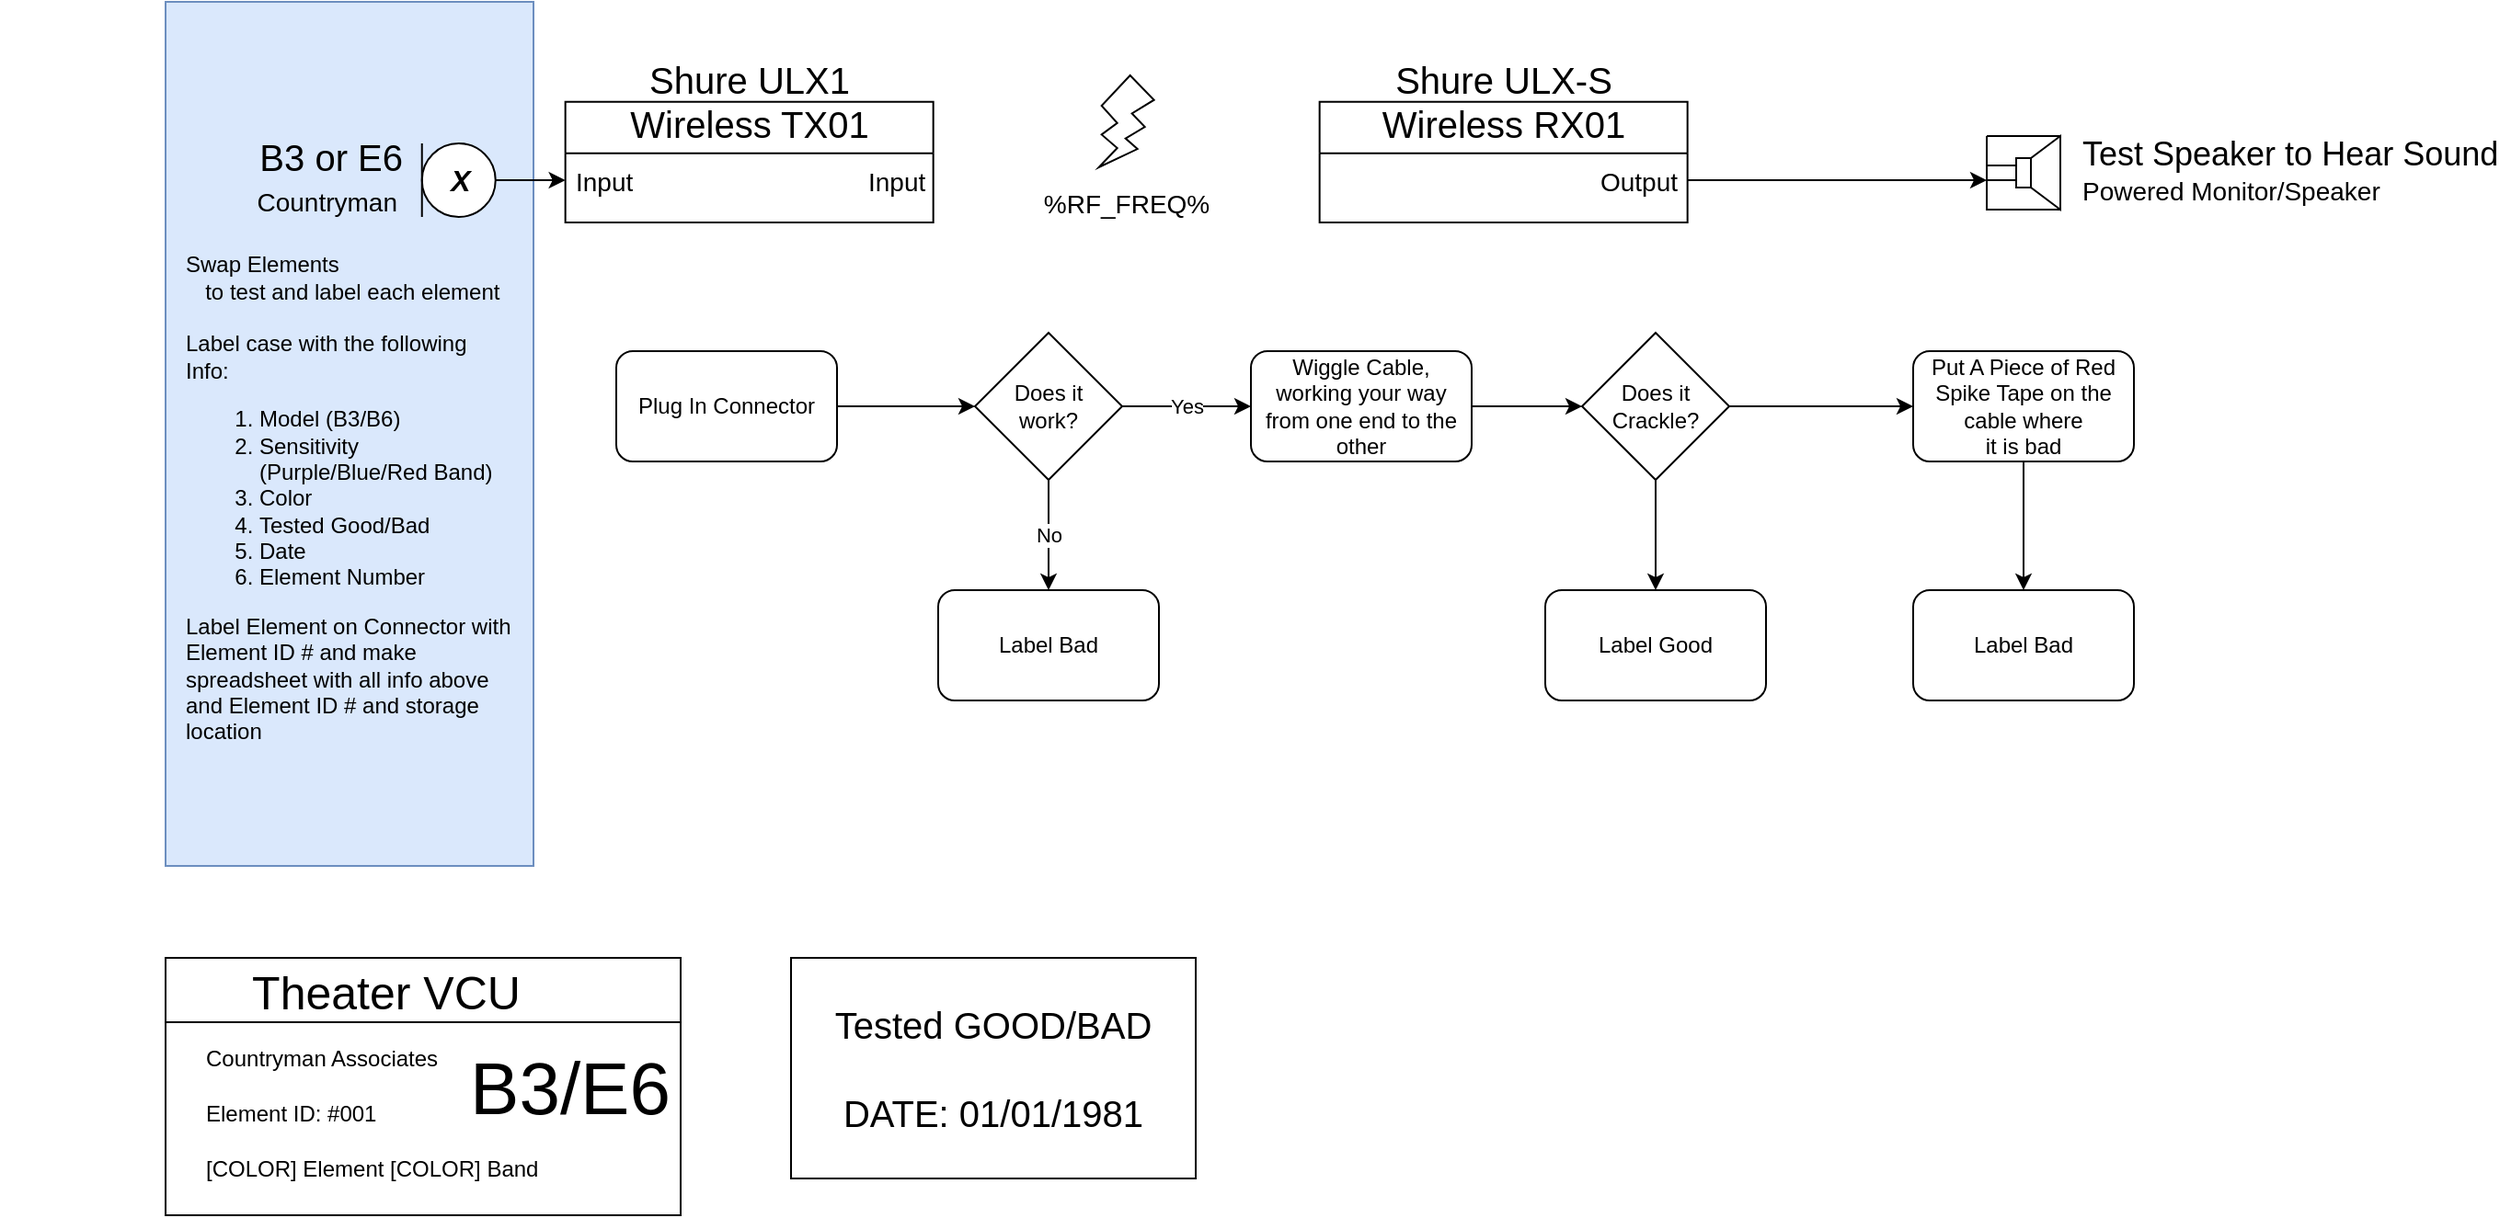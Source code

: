 <mxfile version="20.3.7" type="github"><diagram id="FBTlA72vC8UY698nI0QQ" name="Page-1"><mxGraphModel dx="1868" dy="599" grid="1" gridSize="10" guides="1" tooltips="1" connect="1" arrows="1" fold="1" page="1" pageScale="1" pageWidth="850" pageHeight="1100" math="0" shadow="0"><root><mxCell id="0"/><mxCell id="1" parent="0"/><mxCell id="Rquj8ajDDeOmUkiDkYnA-19" value="" style="rounded=0;whiteSpace=wrap;html=1;fillColor=#dae8fc;strokeColor=#6c8ebf;" vertex="1" parent="1"><mxGeometry x="60" y="200" width="200" height="470" as="geometry"/></mxCell><object label="" placeholders="1" MIC_PURPOSE="B3 or E6" MIC_MODEL="Countryman" TX_MODEL="Shure ULX1" TX_ID="Wireless TX01" RF_FREQ="" RX_ID="Wireless RX01" RX_MODEL="Shure ULX-S" MIC_ID="X" id="Rquj8ajDDeOmUkiDkYnA-1"><mxCell style="group" vertex="1" connectable="0" parent="1"><mxGeometry x="-30.0" y="240" width="917.33" height="80" as="geometry"/></mxCell></object><mxCell id="Rquj8ajDDeOmUkiDkYnA-2" value="" style="verticalLabelPosition=bottom;verticalAlign=top;html=1;shape=mxgraph.basic.flash;rounded=0;shadow=0;glass=0;comic=0;startSize=28;strokeColor=#000000;fillColor=none;gradientColor=none;fontSize=14;align=left;" vertex="1" parent="Rquj8ajDDeOmUkiDkYnA-1"><mxGeometry x="597.33" width="30" height="50" as="geometry"/></mxCell><object label="%TX_MODEL%&lt;br&gt;%TX_ID%" placeholders="1" id="Rquj8ajDDeOmUkiDkYnA-3"><mxCell style="swimlane;fontSize=20;align=center;startSize=28;fontStyle=0;verticalAlign=bottom;spacingBottom=0;spacing=3;html=1;" vertex="1" parent="Rquj8ajDDeOmUkiDkYnA-1"><mxGeometry x="307.33" y="14.34" width="200" height="65.66" as="geometry"/></mxCell></object><mxCell id="Rquj8ajDDeOmUkiDkYnA-4" value="Input" style="text;strokeColor=none;fillColor=none;spacingLeft=4;spacingRight=4;overflow=hidden;rotatable=0;points=[[0,0.5],[1,0.5]];portConstraint=west;fontSize=14;align=left;rounded=0;shadow=0;glass=0;comic=0;startSize=28;html=1;" vertex="1" parent="Rquj8ajDDeOmUkiDkYnA-3"><mxGeometry y="28.88" width="78.74" height="27.559" as="geometry"/></mxCell><mxCell id="Rquj8ajDDeOmUkiDkYnA-5" value="Input" style="text;strokeColor=none;fillColor=none;spacingLeft=4;spacingRight=4;overflow=hidden;rotatable=0;points=[[0,0.5],[1,0.5]];portConstraint=west;fontSize=14;align=left;rounded=0;shadow=0;glass=0;comic=0;startSize=28;html=1;" vertex="1" parent="Rquj8ajDDeOmUkiDkYnA-3"><mxGeometry x="158.74" y="28.88" width="78.74" height="27.559" as="geometry"/></mxCell><mxCell id="Rquj8ajDDeOmUkiDkYnA-6" style="edgeStyle=orthogonalEdgeStyle;rounded=0;orthogonalLoop=1;jettySize=auto;html=1;entryX=0;entryY=0.5;entryDx=0;entryDy=0;startSize=28;fontSize=14;" edge="1" parent="Rquj8ajDDeOmUkiDkYnA-1" source="Rquj8ajDDeOmUkiDkYnA-11" target="Rquj8ajDDeOmUkiDkYnA-4"><mxGeometry relative="1" as="geometry"/></mxCell><object label="%RX_MODEL%&lt;br&gt;%RX_ID%" placeholders="1" id="Rquj8ajDDeOmUkiDkYnA-7"><mxCell style="swimlane;fontSize=20;align=center;startSize=28;fontStyle=0;verticalAlign=bottom;spacingBottom=0;spacing=3;html=1;" vertex="1" parent="Rquj8ajDDeOmUkiDkYnA-1"><mxGeometry x="717.33" y="14.34" width="200" height="65.66" as="geometry"/></mxCell></object><mxCell id="Rquj8ajDDeOmUkiDkYnA-8" value="Output&#xA;" style="text;strokeColor=none;fillColor=none;spacingLeft=4;spacingRight=4;overflow=hidden;rotatable=0;points=[[0,0.5],[1,0.5]];portConstraint=east;fontSize=14;align=right;rounded=0;shadow=0;glass=0;comic=0;startSize=28;html=1;" vertex="1" parent="Rquj8ajDDeOmUkiDkYnA-7"><mxGeometry x="121.26" y="28.88" width="78.74" height="27.559" as="geometry"/></mxCell><mxCell id="Rquj8ajDDeOmUkiDkYnA-9" value="%RF_FREQ%" style="text;html=1;align=center;verticalAlign=middle;resizable=0;points=[];autosize=1;fontSize=14;" vertex="1" parent="Rquj8ajDDeOmUkiDkYnA-1"><mxGeometry x="557.33" y="60" width="110" height="20" as="geometry"/></mxCell><mxCell id="Rquj8ajDDeOmUkiDkYnA-10" value="" style="verticalLabelPosition=bottom;shadow=0;dashed=0;align=center;fillColor=#ffffff;html=1;verticalAlign=top;strokeWidth=1;shape=mxgraph.electrical.radio.microphone_1;portConstraint=east;" vertex="1" parent="Rquj8ajDDeOmUkiDkYnA-1"><mxGeometry x="229.37" y="37" width="40" height="40" as="geometry"/></mxCell><object label="%MIC_ID%" placeholders="1" id="Rquj8ajDDeOmUkiDkYnA-11"><mxCell style="text;html=1;align=center;verticalAlign=middle;resizable=0;points=[];autosize=1;fontSize=16;fontStyle=3" vertex="1" parent="Rquj8ajDDeOmUkiDkYnA-1"><mxGeometry x="230.001" y="47" width="39.37" height="20" as="geometry"/></mxCell></object><object label="%MIC_MODEL%" placeholders="1" id="Rquj8ajDDeOmUkiDkYnA-12"><mxCell style="text;html=1;align=right;verticalAlign=middle;resizable=0;points=[];autosize=1;fontSize=14;" vertex="1" parent="Rquj8ajDDeOmUkiDkYnA-1"><mxGeometry x="19.685" y="58.685" width="196.85" height="20" as="geometry"/></mxCell></object><object label="&lt;font style=&quot;font-size: 20px&quot;&gt;%MIC_PURPOSE%&lt;/font&gt;" placeholders="1" id="Rquj8ajDDeOmUkiDkYnA-13"><mxCell style="text;html=1;align=right;verticalAlign=middle;resizable=0;points=[];autosize=1;fontSize=18;" vertex="1" parent="Rquj8ajDDeOmUkiDkYnA-1"><mxGeometry y="30" width="220" height="30" as="geometry"/></mxCell></object><object label="" placeholders="1" SPK_PURPOSE="Test Speaker to Hear Sound" SPK_MODEL="Powered Monitor/Speaker" id="Rquj8ajDDeOmUkiDkYnA-14"><mxCell style="group" vertex="1" connectable="0" parent="1"><mxGeometry x="1050" y="273" width="230" height="40" as="geometry"/></mxCell></object><mxCell id="Rquj8ajDDeOmUkiDkYnA-15" value="" style="pointerEvents=1;verticalLabelPosition=bottom;shadow=0;dashed=0;align=center;fillColor=#ffffff;html=1;verticalAlign=top;strokeWidth=1;shape=stencil(tVbLUsMgFP0atk4KpnsHdeXeNU2oYUIgA7S1fy8FtINaaAuZyea+zj1cyAGAsB7ITAFsiJ5pZwB6BhDuiWJkw60b2sjgnW3jTUEm6j1vctfbKjJS5UPaKDnSA+tNqGFioIoZHz14H2xPJnoBzZN1nj+EOymE5cCk0P/E/+TaboQJE1F6X/les207UWOJOXeg/hlZx2A9PDr79e6e8I6e60xPhG00PRCEN6QbP5TciT7LfSanPUkmxQWT3NMzfb9pP/zDWciNLEbkTFxGLAdcxYDBLEJsFkZEFRDbcsSOS01vLYrPx691VdjNCogpijUOXAXE6qMvX1b1H7O+djTLAt6C53Q6Ka4uI6nUCG+lolcK+ZZx7u/Za66sQtlfQFML9Co/6++8/IAc1oWxu5h/Fzn3Fw==);rounded=0;glass=0;comic=0;startSize=28;fontSize=8;" vertex="1" parent="Rquj8ajDDeOmUkiDkYnA-14"><mxGeometry width="40" height="40" as="geometry"/></mxCell><object label="&lt;span style=&quot;font-size: 18px&quot;&gt;%SPK_PURPOSE%&lt;/span&gt;" placeholders="1" id="Rquj8ajDDeOmUkiDkYnA-16"><mxCell style="text;html=1;align=left;verticalAlign=middle;resizable=0;points=[];autosize=1;fontSize=8;" vertex="1" parent="Rquj8ajDDeOmUkiDkYnA-14"><mxGeometry x="50" y="3.553e-15" width="180" height="20" as="geometry"/></mxCell></object><object label="%SPK_MODEL%" placeholders="1" id="Rquj8ajDDeOmUkiDkYnA-17"><mxCell style="text;html=1;align=left;verticalAlign=middle;resizable=0;points=[];autosize=1;fontSize=14;" vertex="1" parent="Rquj8ajDDeOmUkiDkYnA-14"><mxGeometry x="50" y="19.99" width="130" height="20" as="geometry"/></mxCell></object><mxCell id="Rquj8ajDDeOmUkiDkYnA-18" style="edgeStyle=orthogonalEdgeStyle;rounded=0;orthogonalLoop=1;jettySize=auto;html=1;exitX=1;exitY=0.5;exitDx=0;exitDy=0;entryX=0;entryY=0.6;entryDx=0;entryDy=0;entryPerimeter=0;" edge="1" parent="1" source="Rquj8ajDDeOmUkiDkYnA-8" target="Rquj8ajDDeOmUkiDkYnA-15"><mxGeometry relative="1" as="geometry"/></mxCell><mxCell id="Rquj8ajDDeOmUkiDkYnA-20" value="&lt;div align=&quot;left&quot;&gt;Swap Elements&lt;br&gt;&lt;/div&gt;&lt;div&gt;&amp;nbsp;to test and label each element&lt;/div&gt;&lt;div&gt;&lt;br&gt;&lt;/div&gt;&lt;div align=&quot;left&quot;&gt;Label case with the following Info:&lt;/div&gt;&lt;div align=&quot;left&quot;&gt;&lt;ol&gt;&lt;li&gt;Model (B3/B6)&lt;/li&gt;&lt;li&gt;Sensitivity (Purple/Blue/Red Band)&lt;/li&gt;&lt;li&gt;Color&lt;/li&gt;&lt;li&gt;Tested Good/Bad&lt;/li&gt;&lt;li&gt;Date&lt;/li&gt;&lt;li&gt;Element Number&lt;/li&gt;&lt;/ol&gt;&lt;div&gt;Label Element on Connector with&lt;/div&gt;&lt;div&gt;Element ID # and make spreadsheet with all info above and Element ID # and storage location&lt;br&gt;&lt;/div&gt;&lt;/div&gt;" style="text;html=1;strokeColor=none;fillColor=none;align=center;verticalAlign=middle;whiteSpace=wrap;rounded=0;" vertex="1" parent="1"><mxGeometry x="70" y="330" width="180" height="280" as="geometry"/></mxCell><mxCell id="Rquj8ajDDeOmUkiDkYnA-23" style="edgeStyle=orthogonalEdgeStyle;rounded=0;orthogonalLoop=1;jettySize=auto;html=1;" edge="1" parent="1" source="Rquj8ajDDeOmUkiDkYnA-21" target="Rquj8ajDDeOmUkiDkYnA-22"><mxGeometry relative="1" as="geometry"/></mxCell><mxCell id="Rquj8ajDDeOmUkiDkYnA-21" value="Plug In Connector" style="rounded=1;whiteSpace=wrap;html=1;" vertex="1" parent="1"><mxGeometry x="305" y="390" width="120" height="60" as="geometry"/></mxCell><mxCell id="Rquj8ajDDeOmUkiDkYnA-27" value="Yes" style="edgeStyle=orthogonalEdgeStyle;rounded=0;orthogonalLoop=1;jettySize=auto;html=1;entryX=0;entryY=0.5;entryDx=0;entryDy=0;" edge="1" parent="1" source="Rquj8ajDDeOmUkiDkYnA-22" target="Rquj8ajDDeOmUkiDkYnA-25"><mxGeometry relative="1" as="geometry"/></mxCell><mxCell id="Rquj8ajDDeOmUkiDkYnA-28" value="No" style="edgeStyle=orthogonalEdgeStyle;rounded=0;orthogonalLoop=1;jettySize=auto;html=1;entryX=0.5;entryY=0;entryDx=0;entryDy=0;" edge="1" parent="1" source="Rquj8ajDDeOmUkiDkYnA-22" target="Rquj8ajDDeOmUkiDkYnA-24"><mxGeometry relative="1" as="geometry"/></mxCell><mxCell id="Rquj8ajDDeOmUkiDkYnA-22" value="&lt;div&gt;Does it&lt;/div&gt;&lt;div&gt;work?&lt;/div&gt;" style="rhombus;whiteSpace=wrap;html=1;" vertex="1" parent="1"><mxGeometry x="500" y="380" width="80" height="80" as="geometry"/></mxCell><mxCell id="Rquj8ajDDeOmUkiDkYnA-24" value="Label Bad" style="rounded=1;whiteSpace=wrap;html=1;" vertex="1" parent="1"><mxGeometry x="480" y="520" width="120" height="60" as="geometry"/></mxCell><mxCell id="Rquj8ajDDeOmUkiDkYnA-29" style="edgeStyle=orthogonalEdgeStyle;rounded=0;orthogonalLoop=1;jettySize=auto;html=1;entryX=0;entryY=0.5;entryDx=0;entryDy=0;" edge="1" parent="1" source="Rquj8ajDDeOmUkiDkYnA-25" target="Rquj8ajDDeOmUkiDkYnA-26"><mxGeometry relative="1" as="geometry"/></mxCell><mxCell id="Rquj8ajDDeOmUkiDkYnA-25" value="Wiggle Cable, working your way from one end to the other" style="rounded=1;whiteSpace=wrap;html=1;" vertex="1" parent="1"><mxGeometry x="650" y="390" width="120" height="60" as="geometry"/></mxCell><mxCell id="Rquj8ajDDeOmUkiDkYnA-31" style="edgeStyle=orthogonalEdgeStyle;rounded=0;orthogonalLoop=1;jettySize=auto;html=1;" edge="1" parent="1" source="Rquj8ajDDeOmUkiDkYnA-26" target="Rquj8ajDDeOmUkiDkYnA-30"><mxGeometry relative="1" as="geometry"/></mxCell><mxCell id="Rquj8ajDDeOmUkiDkYnA-33" style="edgeStyle=orthogonalEdgeStyle;rounded=0;orthogonalLoop=1;jettySize=auto;html=1;entryX=0;entryY=0.5;entryDx=0;entryDy=0;" edge="1" parent="1" source="Rquj8ajDDeOmUkiDkYnA-26" target="Rquj8ajDDeOmUkiDkYnA-32"><mxGeometry relative="1" as="geometry"/></mxCell><mxCell id="Rquj8ajDDeOmUkiDkYnA-26" value="Does it Crackle?" style="rhombus;whiteSpace=wrap;html=1;" vertex="1" parent="1"><mxGeometry x="830" y="380" width="80" height="80" as="geometry"/></mxCell><mxCell id="Rquj8ajDDeOmUkiDkYnA-30" value="Label Good" style="rounded=1;whiteSpace=wrap;html=1;" vertex="1" parent="1"><mxGeometry x="810" y="520" width="120" height="60" as="geometry"/></mxCell><mxCell id="Rquj8ajDDeOmUkiDkYnA-35" style="edgeStyle=orthogonalEdgeStyle;rounded=0;orthogonalLoop=1;jettySize=auto;html=1;entryX=0.5;entryY=0;entryDx=0;entryDy=0;" edge="1" parent="1" source="Rquj8ajDDeOmUkiDkYnA-32" target="Rquj8ajDDeOmUkiDkYnA-34"><mxGeometry relative="1" as="geometry"/></mxCell><mxCell id="Rquj8ajDDeOmUkiDkYnA-32" value="&lt;div&gt;Put A Piece of Red Spike Tape on the cable where&lt;/div&gt;&lt;div&gt;it is bad&lt;br&gt;&lt;/div&gt;" style="rounded=1;whiteSpace=wrap;html=1;" vertex="1" parent="1"><mxGeometry x="1010" y="390" width="120" height="60" as="geometry"/></mxCell><mxCell id="Rquj8ajDDeOmUkiDkYnA-34" value="Label Bad" style="rounded=1;whiteSpace=wrap;html=1;" vertex="1" parent="1"><mxGeometry x="1010" y="520" width="120" height="60" as="geometry"/></mxCell><mxCell id="Rquj8ajDDeOmUkiDkYnA-44" value="" style="group" vertex="1" connectable="0" parent="1"><mxGeometry x="60" y="720" width="280" height="140" as="geometry"/></mxCell><mxCell id="Rquj8ajDDeOmUkiDkYnA-37" value="" style="rounded=0;whiteSpace=wrap;html=1;" vertex="1" parent="Rquj8ajDDeOmUkiDkYnA-44"><mxGeometry width="280" height="140" as="geometry"/></mxCell><mxCell id="Rquj8ajDDeOmUkiDkYnA-38" value="" style="endArrow=none;html=1;rounded=0;exitX=0;exitY=0.25;exitDx=0;exitDy=0;entryX=1;entryY=0.25;entryDx=0;entryDy=0;" edge="1" parent="Rquj8ajDDeOmUkiDkYnA-44" source="Rquj8ajDDeOmUkiDkYnA-37" target="Rquj8ajDDeOmUkiDkYnA-37"><mxGeometry width="50" height="50" relative="1" as="geometry"><mxPoint x="480" y="20" as="sourcePoint"/><mxPoint x="530" y="-30" as="targetPoint"/></mxGeometry></mxCell><mxCell id="Rquj8ajDDeOmUkiDkYnA-39" value="Theater VCU" style="text;html=1;strokeColor=none;fillColor=none;align=center;verticalAlign=middle;whiteSpace=wrap;rounded=0;fontSize=25;" vertex="1" parent="Rquj8ajDDeOmUkiDkYnA-44"><mxGeometry x="30" width="180" height="35" as="geometry"/></mxCell><mxCell id="Rquj8ajDDeOmUkiDkYnA-40" value="&lt;div align=&quot;left&quot;&gt;Countryman Associates&lt;br&gt;&lt;/div&gt;" style="text;html=1;strokeColor=none;fillColor=none;align=left;verticalAlign=middle;whiteSpace=wrap;rounded=0;" vertex="1" parent="Rquj8ajDDeOmUkiDkYnA-44"><mxGeometry x="20" y="40" width="190" height="30" as="geometry"/></mxCell><mxCell id="Rquj8ajDDeOmUkiDkYnA-41" value="Element ID: #001" style="text;html=1;strokeColor=none;fillColor=none;align=left;verticalAlign=middle;whiteSpace=wrap;rounded=0;" vertex="1" parent="Rquj8ajDDeOmUkiDkYnA-44"><mxGeometry x="20" y="70" width="190" height="30" as="geometry"/></mxCell><mxCell id="Rquj8ajDDeOmUkiDkYnA-42" value="[COLOR] Element [COLOR] Band" style="text;html=1;strokeColor=none;fillColor=none;align=left;verticalAlign=middle;whiteSpace=wrap;rounded=0;" vertex="1" parent="Rquj8ajDDeOmUkiDkYnA-44"><mxGeometry x="20" y="100" width="190" height="30" as="geometry"/></mxCell><mxCell id="Rquj8ajDDeOmUkiDkYnA-45" value="B3/E6" style="text;html=1;strokeColor=none;fillColor=none;align=center;verticalAlign=middle;whiteSpace=wrap;rounded=0;fontSize=40;" vertex="1" parent="Rquj8ajDDeOmUkiDkYnA-44"><mxGeometry x="170" y="40" width="100" height="60" as="geometry"/></mxCell><mxCell id="Rquj8ajDDeOmUkiDkYnA-46" value="" style="rounded=0;whiteSpace=wrap;html=1;fontSize=40;" vertex="1" parent="1"><mxGeometry x="400" y="720" width="220" height="120" as="geometry"/></mxCell><mxCell id="Rquj8ajDDeOmUkiDkYnA-47" value="&lt;div&gt;Tested GOOD/BAD&lt;/div&gt;&lt;div&gt;&lt;br&gt;&lt;/div&gt;&lt;div&gt;DATE: 01/01/1981&lt;br&gt;&lt;/div&gt;" style="text;html=1;strokeColor=none;fillColor=none;align=center;verticalAlign=middle;whiteSpace=wrap;rounded=0;fontSize=20;" vertex="1" parent="1"><mxGeometry x="410" y="730" width="200" height="100" as="geometry"/></mxCell></root></mxGraphModel></diagram></mxfile>